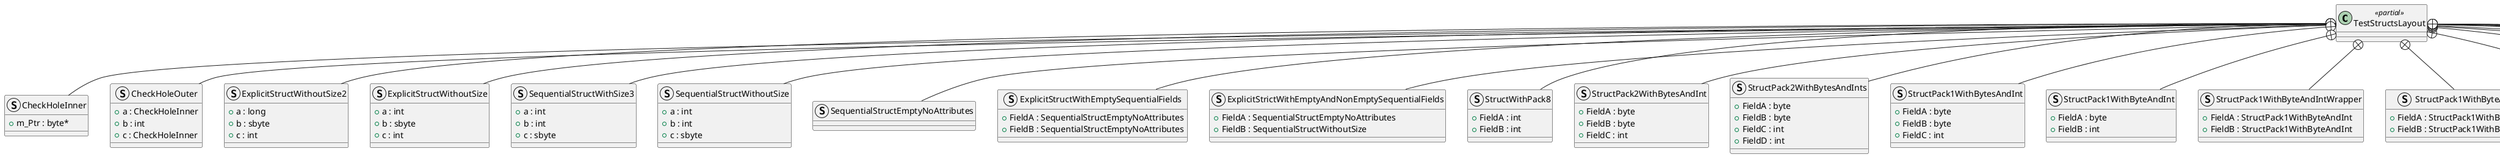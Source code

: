 @startuml
class TestStructsLayout <<partial>> {
}
class TestGeneratorOverride32BitSizeAttribute <<sealed>> {
    + <<readonly>> Size : int
    + TestGeneratorOverride32BitSizeAttribute(size:int)
}
class TestGeneratorOverride32BitOffsetAttribute <<sealed>> {
    + <<readonly>> Offset : int
    + TestGeneratorOverride32BitOffsetAttribute(offset:int)
}
struct CheckHoleInner {
    + m_Ptr : byte*
}
struct CheckHoleOuter {
    + a : CheckHoleInner
    + b : int
    + c : CheckHoleInner
}
struct ExplicitStructWithoutSize2 {
    + a : long
    + b : sbyte
    + c : int
}
struct ExplicitStructWithoutSize {
    + a : int
    + b : sbyte
    + c : int
}
struct SequentialStructWithSize3 {
    + a : int
    + b : int
    + c : sbyte
}
struct SequentialStructWithoutSize {
    + a : int
    + b : int
    + c : sbyte
}
struct SequentialStructEmptyNoAttributes {
}
struct ExplicitStructWithEmptySequentialFields {
    + FieldA : SequentialStructEmptyNoAttributes
    + FieldB : SequentialStructEmptyNoAttributes
}
struct ExplicitStrictWithEmptyAndNonEmptySequentialFields {
    + FieldA : SequentialStructEmptyNoAttributes
    + FieldB : SequentialStructWithoutSize
}
struct StructWithPack8 {
    + FieldA : int
    + FieldB : int
}
struct StructPack2WithBytesAndInt {
    + FieldA : byte
    + FieldB : byte
    + FieldC : int
}
struct StructPack2WithBytesAndInts {
    + FieldA : byte
    + FieldB : byte
    + FieldC : int
    + FieldD : int
}
struct StructPack1WithBytesAndInt {
    + FieldA : byte
    + FieldB : byte
    + FieldC : int
}
struct StructPack1WithByteAndInt {
    + FieldA : byte
    + FieldB : int
}
struct StructPack1WithByteAndIntWrapper {
    + FieldA : StructPack1WithByteAndInt
    + FieldB : StructPack1WithByteAndInt
}
struct StructPack1WithByteAndIntWrapper2 {
    + FieldA : StructPack1WithByteAndIntWrapper
    + FieldB : StructPack1WithByteAndIntWrapper
}
struct StructWithSizeAndPack {
    + FieldA : double
    + FieldB : int
}
struct StructWithSizeAndPackWrapper {
    + FieldA : byte
    + FieldB : StructWithSizeAndPack
}
struct StructWithSizeAndPack4 {
    + FieldA : double
    + FieldB : int
}
struct StructWithSizeAndPack4Wrapper {
    + FieldA : byte
    + FieldB : StructWithSizeAndPack4
}
struct StructExplicitPack1WithByteAndInt {
    + FieldA : byte
    + FieldB : int
}
struct StructExplicitPack1WithByteAndIntWrapper {
    + FieldA : StructExplicitPack1WithByteAndInt
    + FieldB : StructExplicitPack1WithByteAndInt
}
struct StructExplicitPack1WithByteAndIntWrapper2 {
    + FieldA : StructExplicitPack1WithByteAndIntWrapper
    + FieldB : StructExplicitPack1WithByteAndIntWrapper
}
struct StructExplicitWithSizeAndPack {
    + FieldA : double
    + FieldB : int
}
struct StructExplicitWithSizeAndPackWrapper {
    + FieldA : byte
    + FieldB : StructExplicitWithSizeAndPack
}
struct StructExplicitWithSizeAndPack4 {
    + FieldA : double
    + FieldB : int
}
struct StructExplicitWithSizeAndPack4Wrapper {
    + FieldA : byte
    + FieldB : StructExplicitWithSizeAndPack4
}
struct Vector64Container {
    + Byte : byte
    + Vector : v64
}
struct Vector128Container {
    + Byte : byte
    + Vector : v128
}
struct Vector256Container {
    + Byte : byte
    + Vector : v256
}
Attribute <|-- TestGeneratorOverride32BitSizeAttribute
Attribute <|-- TestGeneratorOverride32BitOffsetAttribute
TestStructsLayout +-- CheckHoleInner
TestStructsLayout +-- CheckHoleOuter
TestStructsLayout +-- ExplicitStructWithoutSize2
TestStructsLayout +-- ExplicitStructWithoutSize
TestStructsLayout +-- SequentialStructWithSize3
TestStructsLayout +-- SequentialStructWithoutSize
TestStructsLayout +-- SequentialStructEmptyNoAttributes
TestStructsLayout +-- ExplicitStructWithEmptySequentialFields
TestStructsLayout +-- ExplicitStrictWithEmptyAndNonEmptySequentialFields
TestStructsLayout +-- StructWithPack8
TestStructsLayout +-- StructPack2WithBytesAndInt
TestStructsLayout +-- StructPack2WithBytesAndInts
TestStructsLayout +-- StructPack1WithBytesAndInt
TestStructsLayout +-- StructPack1WithByteAndInt
TestStructsLayout +-- StructPack1WithByteAndIntWrapper
TestStructsLayout +-- StructPack1WithByteAndIntWrapper2
TestStructsLayout +-- StructWithSizeAndPack
TestStructsLayout +-- StructWithSizeAndPackWrapper
TestStructsLayout +-- StructWithSizeAndPack4
TestStructsLayout +-- StructWithSizeAndPack4Wrapper
TestStructsLayout +-- StructExplicitPack1WithByteAndInt
TestStructsLayout +-- StructExplicitPack1WithByteAndIntWrapper
TestStructsLayout +-- StructExplicitPack1WithByteAndIntWrapper2
TestStructsLayout +-- StructExplicitWithSizeAndPack
TestStructsLayout +-- StructExplicitWithSizeAndPackWrapper
TestStructsLayout +-- StructExplicitWithSizeAndPack4
TestStructsLayout +-- StructExplicitWithSizeAndPack4Wrapper
TestStructsLayout +-- Vector64Container
TestStructsLayout +-- Vector128Container
TestStructsLayout +-- Vector256Container
@enduml
